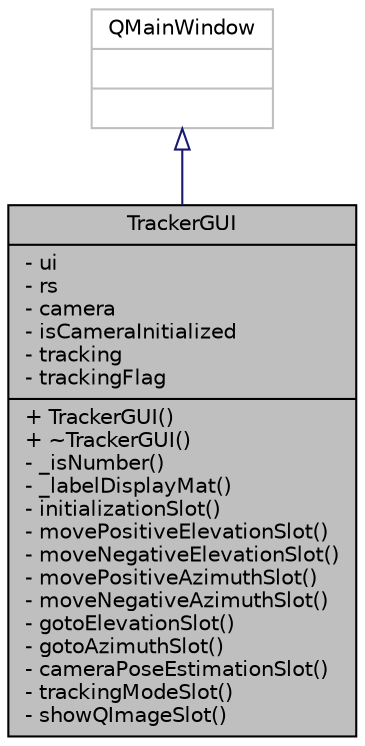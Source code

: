 digraph "TrackerGUI"
{
 // INTERACTIVE_SVG=YES
 // LATEX_PDF_SIZE
  edge [fontname="Helvetica",fontsize="10",labelfontname="Helvetica",labelfontsize="10"];
  node [fontname="Helvetica",fontsize="10",shape=record];
  Node1 [label="{TrackerGUI\n|- ui\l- rs\l- camera\l- isCameraInitialized\l- tracking\l- trackingFlag\l|+ TrackerGUI()\l+ ~TrackerGUI()\l- _isNumber()\l- _labelDisplayMat()\l- initializationSlot()\l- movePositiveElevationSlot()\l- moveNegativeElevationSlot()\l- movePositiveAzimuthSlot()\l- moveNegativeAzimuthSlot()\l- gotoElevationSlot()\l- gotoAzimuthSlot()\l- cameraPoseEstimationSlot()\l- trackingModeSlot()\l- showQImageSlot()\l}",height=0.2,width=0.4,color="black", fillcolor="grey75", style="filled", fontcolor="black",tooltip=" "];
  Node2 -> Node1 [dir="back",color="midnightblue",fontsize="10",style="solid",arrowtail="onormal",fontname="Helvetica"];
  Node2 [label="{QMainWindow\n||}",height=0.2,width=0.4,color="grey75", fillcolor="white", style="filled",tooltip=" "];
}
